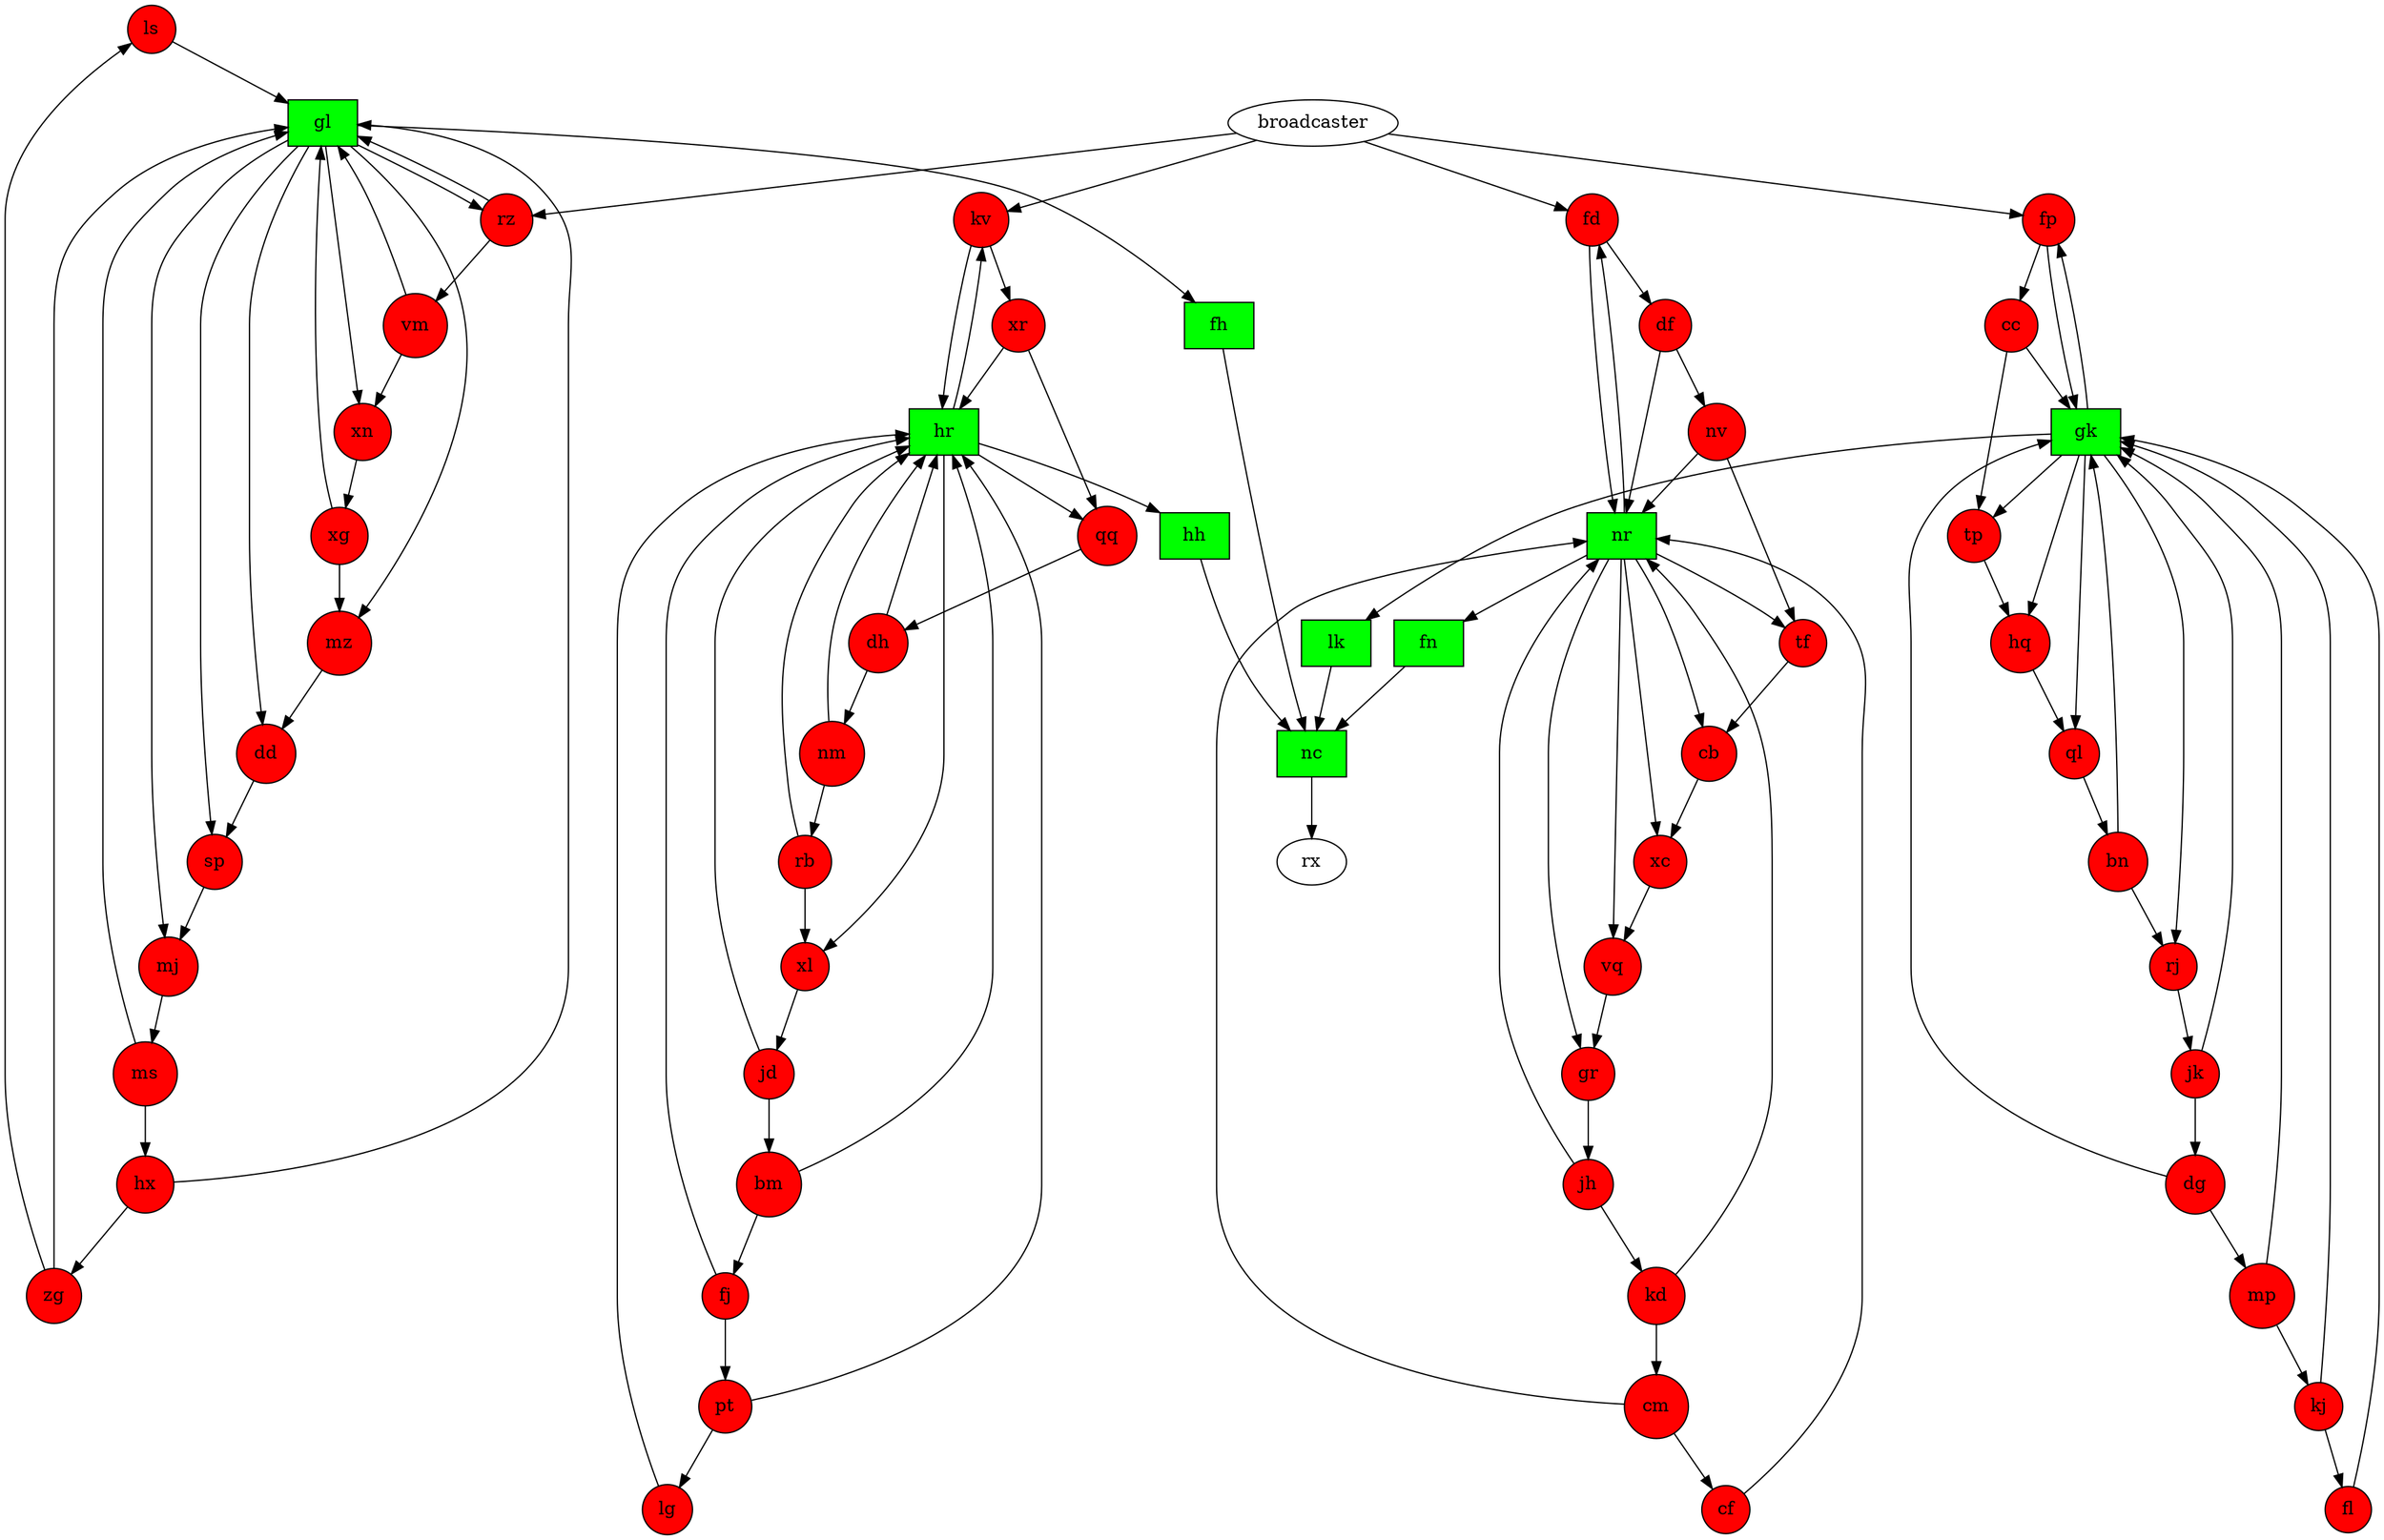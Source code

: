 digraph {
    ls -> gl
    rz -> vm, gl
    broadcaster -> rz, fp, kv, fd
    ql -> bn
    bm -> hr, fj
    fp -> cc, gk
    lk -> nc
    xg -> gl, mz
    dg -> gk, mp
    zg -> ls, gl
    lg -> hr
    pt -> lg, hr
    sp -> mj
    ms -> gl, hx
    kj -> fl, gk
    bn -> rj, gk
    xc -> vq
    fl -> gk
    dh -> hr, nm
    jk -> gk, dg
    tf -> cb
    kd -> cm, nr
    hr -> hh, kv, xl, qq
    kv -> xr, hr
    hq -> ql
    fn -> nc
    vm -> gl, xn
    jh -> nr, kd
    mz -> dd
    tp -> hq
    cf -> nr
    gr -> jh
    jd -> hr, bm
    xr -> qq, hr
    cm -> nr, cf
    fh -> nc
    rb -> xl, hr
    nc -> rx
    mp -> gk, kj
    nr -> fd, gr, fn, cb, tf, xc, vq
    gl -> fh, xn, sp, mz, rz, mj, dd
    rj -> jk
    hh -> nc
    fd -> nr, df
    gk -> lk, tp, fp, ql, hq, rj
    fj -> pt, hr
    qq -> dh
    df -> nr, nv
    mj -> ms
    xn -> xg
    cc -> gk, tp
    nm -> rb, hr
    dd -> sp
    vq -> gr
    cb -> xc
    nv -> tf, nr
    xl -> jd
    hx -> gl, zg

    ls [style=filled shape=circle fillcolor=red]
    rz [style=filled shape=circle fillcolor=red]
    ql [style=filled shape=circle fillcolor=red]
    bm [style=filled shape=circle fillcolor=red]
    fp [style=filled shape=circle fillcolor=red]
    lk [style=filled shape=rect fillcolor=green]
    xg [style=filled shape=circle fillcolor=red]
    dg [style=filled shape=circle fillcolor=red]
    zg [style=filled shape=circle fillcolor=red]
    lg [style=filled shape=circle fillcolor=red]
    pt [style=filled shape=circle fillcolor=red]
    sp [style=filled shape=circle fillcolor=red]
    ms [style=filled shape=circle fillcolor=red]
    kj [style=filled shape=circle fillcolor=red]
    bn [style=filled shape=circle fillcolor=red]
    xc [style=filled shape=circle fillcolor=red]
    fl [style=filled shape=circle fillcolor=red]
    dh [style=filled shape=circle fillcolor=red]
    jk [style=filled shape=circle fillcolor=red]
    tf [style=filled shape=circle fillcolor=red]
    kd [style=filled shape=circle fillcolor=red]
    hr [style=filled shape=rect fillcolor=green]
    kv [style=filled shape=circle fillcolor=red]
    hq [style=filled shape=circle fillcolor=red]
    fn [style=filled shape=rect fillcolor=green]
    vm [style=filled shape=circle fillcolor=red]
    jh [style=filled shape=circle fillcolor=red]
    mz [style=filled shape=circle fillcolor=red]
    tp [style=filled shape=circle fillcolor=red]
    cf [style=filled shape=circle fillcolor=red]
    gr [style=filled shape=circle fillcolor=red]
    jd [style=filled shape=circle fillcolor=red]
    xr [style=filled shape=circle fillcolor=red]
    cm [style=filled shape=circle fillcolor=red]
    fh [style=filled shape=rect fillcolor=green]
    rb [style=filled shape=circle fillcolor=red]
    nc [style=filled shape=rect fillcolor=green]
    mp [style=filled shape=circle fillcolor=red]
    nr [style=filled shape=rect fillcolor=green]
    gl [style=filled shape=rect fillcolor=green]
    rj [style=filled shape=circle fillcolor=red]
    hh [style=filled shape=rect fillcolor=green]
    fd [style=filled shape=circle fillcolor=red]
    gk [style=filled shape=rect fillcolor=green]
    fj [style=filled shape=circle fillcolor=red]
    qq [style=filled shape=circle fillcolor=red]
    df [style=filled shape=circle fillcolor=red]
    mj [style=filled shape=circle fillcolor=red]
    xn [style=filled shape=circle fillcolor=red]
    cc [style=filled shape=circle fillcolor=red]
    nm [style=filled shape=circle fillcolor=red]
    dd [style=filled shape=circle fillcolor=red]
    vq [style=filled shape=circle fillcolor=red]
    cb [style=filled shape=circle fillcolor=red]
    nv [style=filled shape=circle fillcolor=red]
    xl [style=filled shape=circle fillcolor=red]
    hx [style=filled shape=circle fillcolor=red]
}
